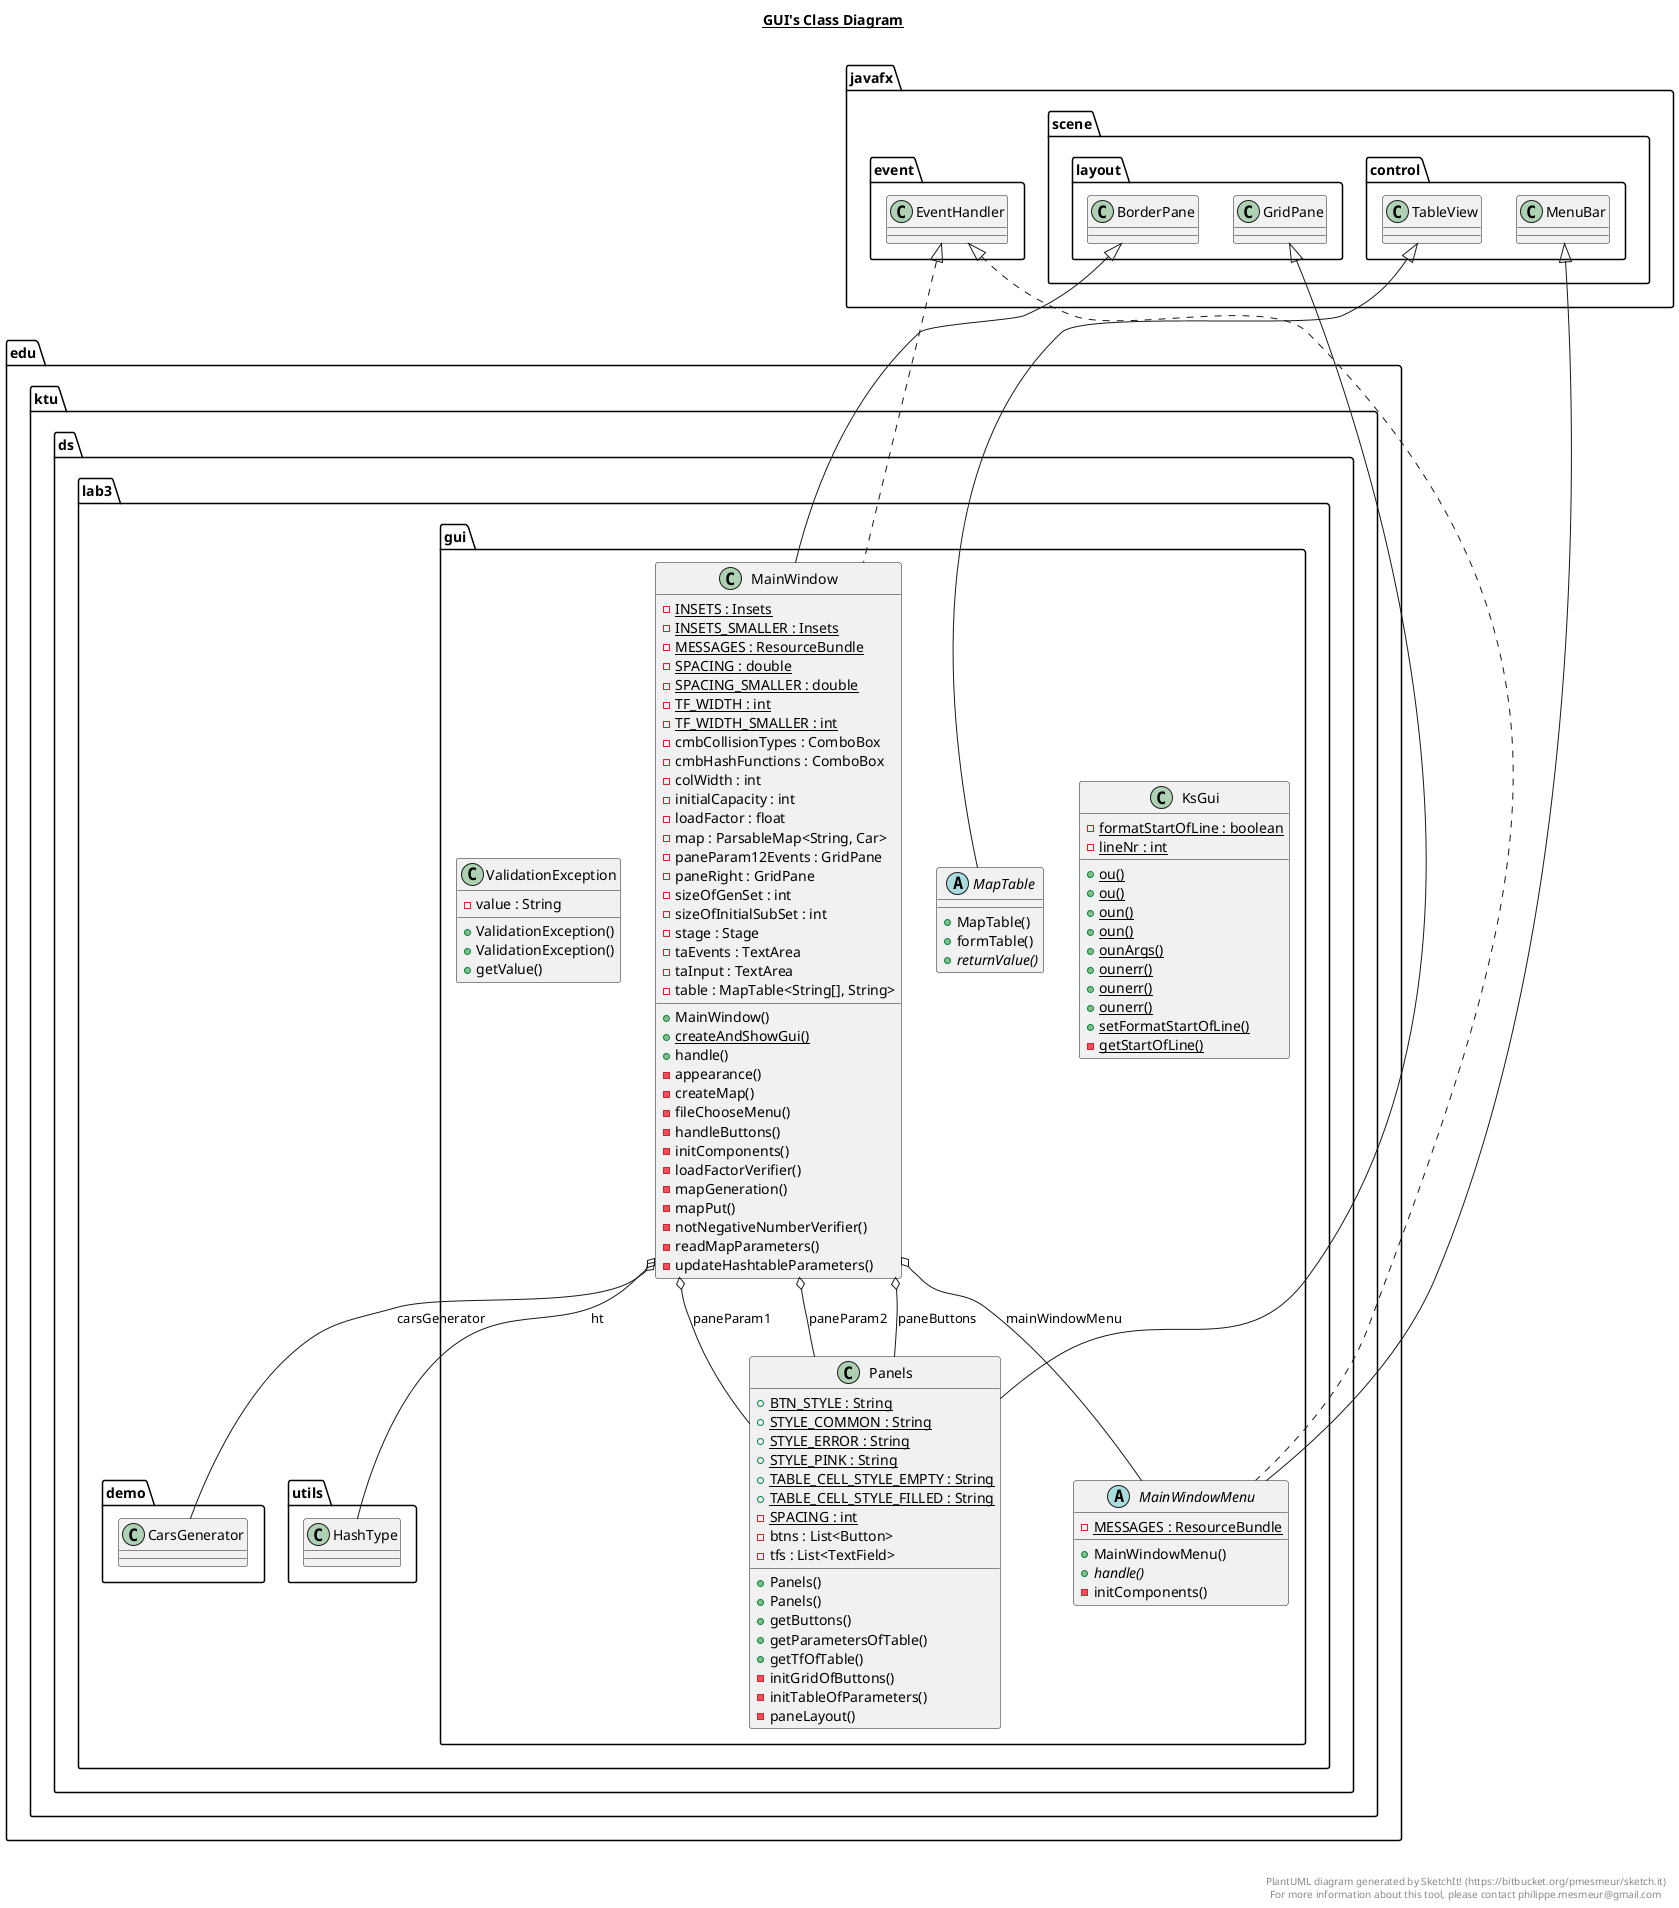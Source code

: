 @startuml

title __GUI's Class Diagram__\n

  namespace edu.ktu.ds.lab3.gui {
    class edu.ktu.ds.lab3.gui.KsGui {
        {static} - formatStartOfLine : boolean
        {static} - lineNr : int
        {static} + ou()
        {static} + ou()
        {static} + oun()
        {static} + oun()
        {static} + ounArgs()
        {static} + ounerr()
        {static} + ounerr()
        {static} + ounerr()
        {static} + setFormatStartOfLine()
        {static} - getStartOfLine()
    }
  }
  

  namespace edu.ktu.ds.lab3.gui {
    class edu.ktu.ds.lab3.gui.MainWindow {
        {static} - INSETS : Insets
        {static} - INSETS_SMALLER : Insets
        {static} - MESSAGES : ResourceBundle
        {static} - SPACING : double
        {static} - SPACING_SMALLER : double
        {static} - TF_WIDTH : int
        {static} - TF_WIDTH_SMALLER : int
        - cmbCollisionTypes : ComboBox
        - cmbHashFunctions : ComboBox
        - colWidth : int
        - initialCapacity : int
        - loadFactor : float
        - map : ParsableMap<String, Car>
        - paneParam12Events : GridPane
        - paneRight : GridPane
        - sizeOfGenSet : int
        - sizeOfInitialSubSet : int
        - stage : Stage
        - taEvents : TextArea
        - taInput : TextArea
        - table : MapTable<String[], String>
        + MainWindow()
        {static} + createAndShowGui()
        + handle()
        - appearance()
        - createMap()
        - fileChooseMenu()
        - handleButtons()
        - initComponents()
        - loadFactorVerifier()
        - mapGeneration()
        - mapPut()
        - notNegativeNumberVerifier()
        - readMapParameters()
        - updateHashtableParameters()
    }
  }
  

  namespace edu.ktu.ds.lab3.gui {
    abstract class edu.ktu.ds.lab3.gui.MainWindowMenu {
        {static} - MESSAGES : ResourceBundle
        + MainWindowMenu()
        {abstract} + handle()
        - initComponents()
    }
  }
  

  namespace edu.ktu.ds.lab3.gui {
    abstract class edu.ktu.ds.lab3.gui.MapTable {
        + MapTable()
        + formTable()
        {abstract} + returnValue()
    }
  }
  

  namespace edu.ktu.ds.lab3.gui {
    class edu.ktu.ds.lab3.gui.Panels {
        {static} + BTN_STYLE : String
        {static} + STYLE_COMMON : String
        {static} + STYLE_ERROR : String
        {static} + STYLE_PINK : String
        {static} + TABLE_CELL_STYLE_EMPTY : String
        {static} + TABLE_CELL_STYLE_FILLED : String
        {static} - SPACING : int
        - btns : List<Button>
        - tfs : List<TextField>
        + Panels()
        + Panels()
        + getButtons()
        + getParametersOfTable()
        + getTfOfTable()
        - initGridOfButtons()
        - initTableOfParameters()
        - paneLayout()
    }
  }
  

  namespace edu.ktu.ds.lab3.gui {
    class edu.ktu.ds.lab3.gui.ValidationException {
        - value : String
        + ValidationException()
        + ValidationException()
        + getValue()
    }
  }
  

  edu.ktu.ds.lab3.gui.MainWindow .up.|> javafx.event.EventHandler
  edu.ktu.ds.lab3.gui.MainWindow -up-|> javafx.scene.layout.BorderPane
  edu.ktu.ds.lab3.gui.MainWindow o-- edu.ktu.ds.lab3.demo.CarsGenerator : carsGenerator
  edu.ktu.ds.lab3.gui.MainWindow o-- edu.ktu.ds.lab3.utils.HashType : ht
  edu.ktu.ds.lab3.gui.MainWindow o-- edu.ktu.ds.lab3.gui.MainWindowMenu : mainWindowMenu
  edu.ktu.ds.lab3.gui.MainWindow o-- edu.ktu.ds.lab3.gui.Panels : paneButtons
  edu.ktu.ds.lab3.gui.MainWindow o-- edu.ktu.ds.lab3.gui.Panels : paneParam1
  edu.ktu.ds.lab3.gui.MainWindow o-- edu.ktu.ds.lab3.gui.Panels : paneParam2
  edu.ktu.ds.lab3.gui.MainWindowMenu .up.|> javafx.event.EventHandler
  edu.ktu.ds.lab3.gui.MainWindowMenu -up-|> javafx.scene.control.MenuBar
  edu.ktu.ds.lab3.gui.MapTable -up-|> javafx.scene.control.TableView
  edu.ktu.ds.lab3.gui.Panels -up-|> javafx.scene.layout.GridPane


right footer


PlantUML diagram generated by SketchIt! (https://bitbucket.org/pmesmeur/sketch.it)
For more information about this tool, please contact philippe.mesmeur@gmail.com
endfooter

@enduml

